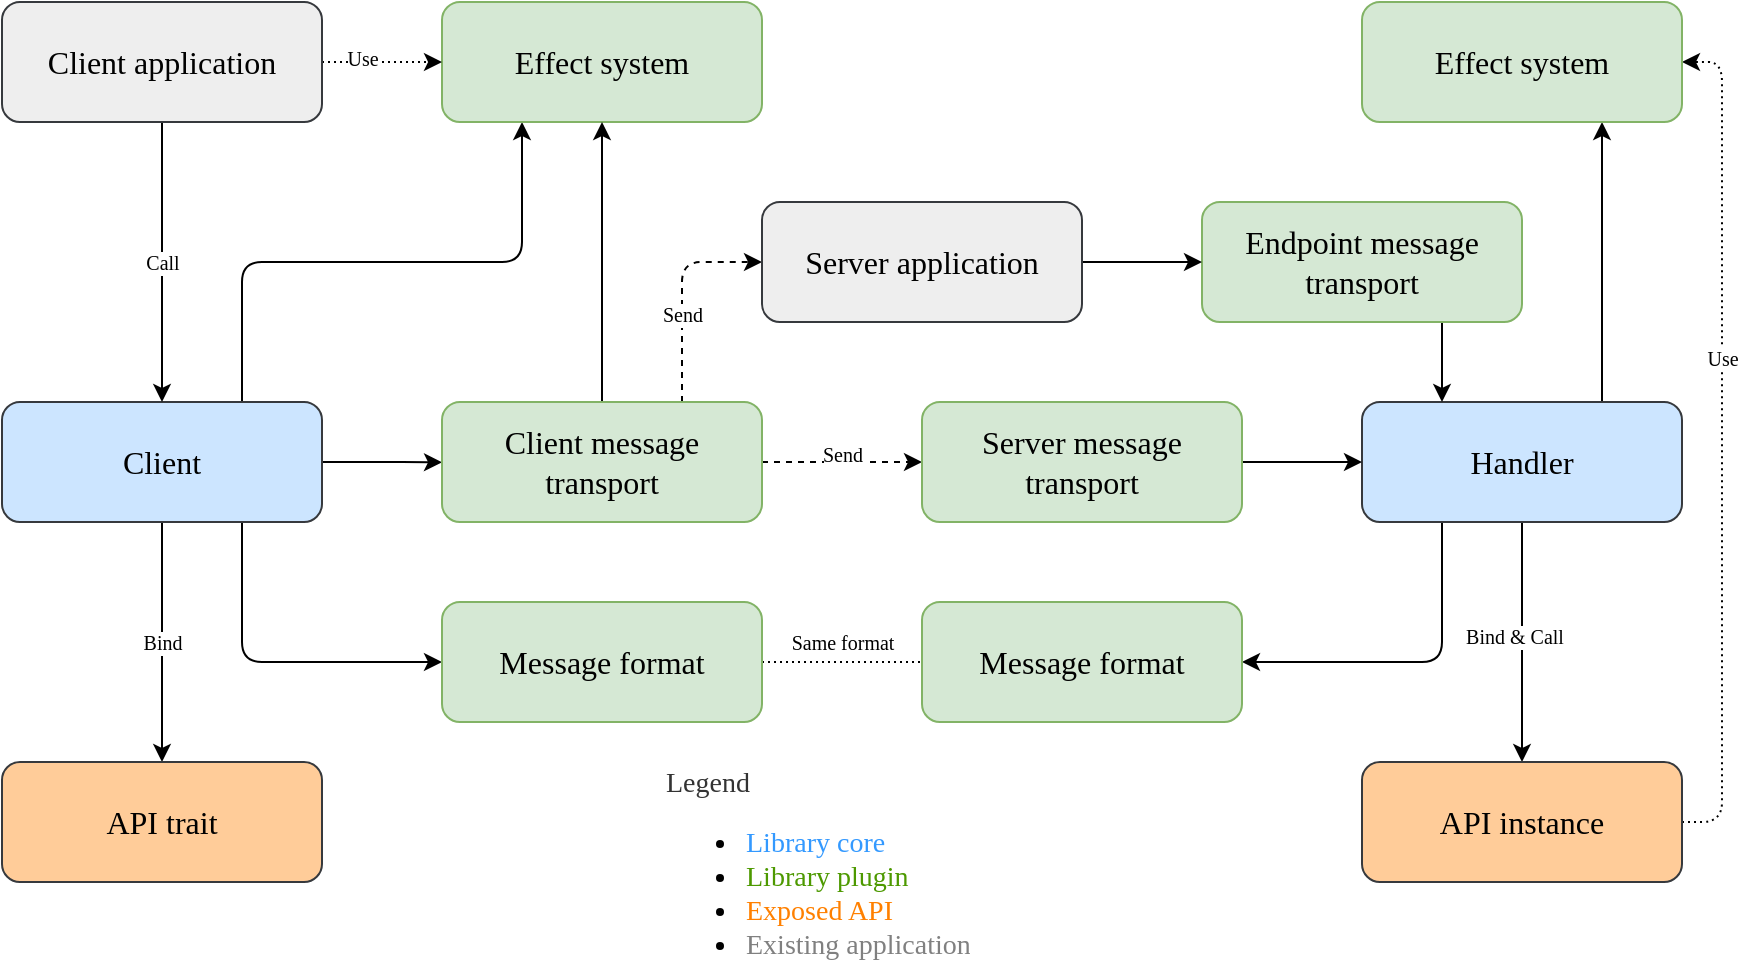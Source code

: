 <mxfile version="14.6.13" type="device"><diagram id="pAZn8SMdnCBxQi3O8JhO" name="Page-1"><mxGraphModel dx="1422" dy="832" grid="1" gridSize="10" guides="1" tooltips="1" connect="1" arrows="1" fold="1" page="1" pageScale="1" pageWidth="850" pageHeight="1100" math="0" shadow="0"><root><mxCell id="0"/><mxCell id="1" parent="0"/><mxCell id="24CM7QICUZKC2I2Vp8Kq-11" style="edgeStyle=orthogonalEdgeStyle;rounded=1;orthogonalLoop=1;jettySize=auto;html=1;exitX=0.75;exitY=1;exitDx=0;exitDy=0;entryX=0;entryY=0.5;entryDx=0;entryDy=0;fontFamily=Verdana;fontSize=16;" parent="1" source="24CM7QICUZKC2I2Vp8Kq-1" target="24CM7QICUZKC2I2Vp8Kq-6" edge="1"><mxGeometry relative="1" as="geometry"><Array as="points"><mxPoint x="220" y="390"/></Array></mxGeometry></mxCell><mxCell id="24CM7QICUZKC2I2Vp8Kq-13" style="edgeStyle=orthogonalEdgeStyle;rounded=1;orthogonalLoop=1;jettySize=auto;html=1;exitX=1;exitY=0.5;exitDx=0;exitDy=0;entryX=0;entryY=0.5;entryDx=0;entryDy=0;fontFamily=Verdana;fontSize=16;strokeColor=none;" parent="1" source="24CM7QICUZKC2I2Vp8Kq-1" target="24CM7QICUZKC2I2Vp8Kq-8" edge="1"><mxGeometry relative="1" as="geometry"/></mxCell><mxCell id="24CM7QICUZKC2I2Vp8Kq-20" style="edgeStyle=none;rounded=1;orthogonalLoop=1;jettySize=auto;html=1;exitX=0.5;exitY=1;exitDx=0;exitDy=0;fontFamily=Verdana;fontSize=16;strokeColor=none;" parent="1" source="24CM7QICUZKC2I2Vp8Kq-1" target="24CM7QICUZKC2I2Vp8Kq-18" edge="1"><mxGeometry relative="1" as="geometry"/></mxCell><mxCell id="24CM7QICUZKC2I2Vp8Kq-28" style="edgeStyle=orthogonalEdgeStyle;rounded=1;orthogonalLoop=1;jettySize=auto;html=1;exitX=0.75;exitY=0;exitDx=0;exitDy=0;entryX=0.25;entryY=1;entryDx=0;entryDy=0;fontFamily=Verdana;fontSize=16;" parent="1" source="24CM7QICUZKC2I2Vp8Kq-1" target="24CM7QICUZKC2I2Vp8Kq-3" edge="1"><mxGeometry relative="1" as="geometry"><Array as="points"><mxPoint x="220" y="190"/><mxPoint x="360" y="190"/></Array></mxGeometry></mxCell><mxCell id="24CM7QICUZKC2I2Vp8Kq-34" style="edgeStyle=orthogonalEdgeStyle;rounded=1;orthogonalLoop=1;jettySize=auto;html=1;exitX=1;exitY=0.5;exitDx=0;exitDy=0;fontFamily=Verdana;fontSize=16;strokeColor=#000000;" parent="1" source="24CM7QICUZKC2I2Vp8Kq-1" edge="1"><mxGeometry relative="1" as="geometry"><mxPoint x="320" y="290.138" as="targetPoint"/></mxGeometry></mxCell><mxCell id="24CM7QICUZKC2I2Vp8Kq-39" style="edgeStyle=orthogonalEdgeStyle;rounded=1;orthogonalLoop=1;jettySize=auto;html=1;exitX=0.5;exitY=1;exitDx=0;exitDy=0;entryX=0.5;entryY=0;entryDx=0;entryDy=0;fontFamily=Verdana;fontSize=16;strokeColor=#000000;" parent="1" source="24CM7QICUZKC2I2Vp8Kq-1" target="24CM7QICUZKC2I2Vp8Kq-18" edge="1"><mxGeometry relative="1" as="geometry"/></mxCell><mxCell id="24CM7QICUZKC2I2Vp8Kq-1" value="&lt;font style=&quot;font-size: 16px;&quot;&gt;Client&lt;/font&gt;" style="rounded=1;whiteSpace=wrap;html=1;fillColor=#cce5ff;strokeColor=#36393d;fontFamily=Verdana;fontSize=16;" parent="1" vertex="1"><mxGeometry x="100" y="260" width="160" height="60" as="geometry"/></mxCell><mxCell id="24CM7QICUZKC2I2Vp8Kq-21" style="edgeStyle=orthogonalEdgeStyle;rounded=1;orthogonalLoop=1;jettySize=auto;html=1;exitX=0.5;exitY=1;exitDx=0;exitDy=0;fontFamily=Verdana;fontSize=16;" parent="1" source="24CM7QICUZKC2I2Vp8Kq-2" target="24CM7QICUZKC2I2Vp8Kq-19" edge="1"><mxGeometry relative="1" as="geometry"/></mxCell><mxCell id="24CM7QICUZKC2I2Vp8Kq-49" style="edgeStyle=orthogonalEdgeStyle;rounded=1;orthogonalLoop=1;jettySize=auto;html=1;exitX=0.25;exitY=1;exitDx=0;exitDy=0;entryX=1;entryY=0.5;entryDx=0;entryDy=0;fontFamily=Verdana;fontSize=16;strokeColor=#000000;" parent="1" source="24CM7QICUZKC2I2Vp8Kq-2" target="24CM7QICUZKC2I2Vp8Kq-41" edge="1"><mxGeometry relative="1" as="geometry"><Array as="points"><mxPoint x="820" y="390"/></Array></mxGeometry></mxCell><mxCell id="24CM7QICUZKC2I2Vp8Kq-56" style="edgeStyle=orthogonalEdgeStyle;rounded=1;orthogonalLoop=1;jettySize=auto;html=1;exitX=0.75;exitY=0;exitDx=0;exitDy=0;entryX=0.75;entryY=1;entryDx=0;entryDy=0;fontFamily=Verdana;fontSize=16;strokeColor=#000000;" parent="1" source="24CM7QICUZKC2I2Vp8Kq-2" target="24CM7QICUZKC2I2Vp8Kq-35" edge="1"><mxGeometry relative="1" as="geometry"/></mxCell><mxCell id="24CM7QICUZKC2I2Vp8Kq-2" value="&lt;font style=&quot;font-size: 16px;&quot;&gt;Handler&lt;/font&gt;" style="rounded=1;whiteSpace=wrap;html=1;fillColor=#cce5ff;strokeColor=#36393d;fontFamily=Verdana;fontSize=16;" parent="1" vertex="1"><mxGeometry x="780" y="260" width="160" height="60" as="geometry"/></mxCell><mxCell id="24CM7QICUZKC2I2Vp8Kq-3" value="&lt;font style=&quot;font-size: 16px;&quot;&gt;Effect system&lt;/font&gt;" style="rounded=1;whiteSpace=wrap;html=1;fillColor=#d5e8d4;strokeColor=#82b366;fontFamily=Verdana;fontSize=16;verticalAlign=middle;" parent="1" vertex="1"><mxGeometry x="320" y="60" width="160" height="60" as="geometry"/></mxCell><mxCell id="24CM7QICUZKC2I2Vp8Kq-48" style="edgeStyle=orthogonalEdgeStyle;rounded=1;orthogonalLoop=1;jettySize=auto;html=1;exitX=1;exitY=0.5;exitDx=0;exitDy=0;entryX=0;entryY=0.5;entryDx=0;entryDy=0;fontFamily=Verdana;fontSize=16;strokeColor=#000000;dashed=1;dashPattern=1 2;endArrow=none;endFill=0;" parent="1" source="24CM7QICUZKC2I2Vp8Kq-6" target="24CM7QICUZKC2I2Vp8Kq-41" edge="1"><mxGeometry relative="1" as="geometry"/></mxCell><mxCell id="24CM7QICUZKC2I2Vp8Kq-63" value="Same format" style="edgeLabel;html=1;align=center;verticalAlign=middle;resizable=0;points=[];fontSize=10;fontFamily=Verdana;" parent="24CM7QICUZKC2I2Vp8Kq-48" vertex="1" connectable="0"><mxGeometry x="-0.284" y="-3" relative="1" as="geometry"><mxPoint x="11" y="-13" as="offset"/></mxGeometry></mxCell><mxCell id="24CM7QICUZKC2I2Vp8Kq-6" value="&lt;font style=&quot;font-size: 16px;&quot;&gt;Message format&lt;/font&gt;" style="rounded=1;whiteSpace=wrap;html=1;fillColor=#d5e8d4;strokeColor=#82b366;fontFamily=Verdana;fontSize=16;" parent="1" vertex="1"><mxGeometry x="320" y="360" width="160" height="60" as="geometry"/></mxCell><mxCell id="24CM7QICUZKC2I2Vp8Kq-25" style="edgeStyle=orthogonalEdgeStyle;rounded=1;orthogonalLoop=1;jettySize=auto;html=1;exitX=1;exitY=0.5;exitDx=0;exitDy=0;entryX=0;entryY=0.5;entryDx=0;entryDy=0;fontFamily=Verdana;fontSize=16;dashed=1;" parent="1" source="24CM7QICUZKC2I2Vp8Kq-8" target="24CM7QICUZKC2I2Vp8Kq-16" edge="1"><mxGeometry relative="1" as="geometry"/></mxCell><mxCell id="24CM7QICUZKC2I2Vp8Kq-31" style="edgeStyle=orthogonalEdgeStyle;rounded=1;orthogonalLoop=1;jettySize=auto;html=1;exitX=0.75;exitY=0;exitDx=0;exitDy=0;fontFamily=Verdana;fontSize=16;dashed=1;entryX=0;entryY=0.5;entryDx=0;entryDy=0;" parent="1" source="24CM7QICUZKC2I2Vp8Kq-8" target="24CM7QICUZKC2I2Vp8Kq-22" edge="1"><mxGeometry relative="1" as="geometry"><Array as="points"><mxPoint x="440" y="190"/></Array></mxGeometry></mxCell><mxCell id="24CM7QICUZKC2I2Vp8Kq-61" style="edgeStyle=orthogonalEdgeStyle;rounded=1;orthogonalLoop=1;jettySize=auto;html=1;exitX=0.5;exitY=0;exitDx=0;exitDy=0;entryX=0.5;entryY=1;entryDx=0;entryDy=0;fontFamily=Verdana;fontSize=16;strokeColor=#000000;" parent="1" source="24CM7QICUZKC2I2Vp8Kq-8" target="24CM7QICUZKC2I2Vp8Kq-3" edge="1"><mxGeometry relative="1" as="geometry"/></mxCell><mxCell id="24CM7QICUZKC2I2Vp8Kq-8" value="&lt;font style=&quot;font-size: 16px&quot;&gt;Client message transport&lt;/font&gt;" style="rounded=1;whiteSpace=wrap;html=1;fillColor=#d5e8d4;strokeColor=#82b366;fontFamily=Verdana;fontSize=16;" parent="1" vertex="1"><mxGeometry x="320" y="260" width="160" height="60" as="geometry"/></mxCell><mxCell id="24CM7QICUZKC2I2Vp8Kq-24" style="edgeStyle=orthogonalEdgeStyle;rounded=1;orthogonalLoop=1;jettySize=auto;html=1;exitX=1;exitY=0.5;exitDx=0;exitDy=0;fontFamily=Verdana;fontSize=16;" parent="1" source="24CM7QICUZKC2I2Vp8Kq-16" target="24CM7QICUZKC2I2Vp8Kq-2" edge="1"><mxGeometry relative="1" as="geometry"/></mxCell><mxCell id="24CM7QICUZKC2I2Vp8Kq-16" value="&lt;font style=&quot;font-size: 16px&quot;&gt;Server message transport&lt;/font&gt;" style="rounded=1;whiteSpace=wrap;html=1;fillColor=#d5e8d4;strokeColor=#82b366;fontFamily=Verdana;fontSize=16;" parent="1" vertex="1"><mxGeometry x="560" y="260" width="160" height="60" as="geometry"/></mxCell><mxCell id="24CM7QICUZKC2I2Vp8Kq-60" style="edgeStyle=orthogonalEdgeStyle;rounded=1;orthogonalLoop=1;jettySize=auto;html=1;exitX=0.75;exitY=1;exitDx=0;exitDy=0;entryX=0.25;entryY=0;entryDx=0;entryDy=0;fontFamily=Verdana;fontSize=16;strokeColor=#000000;" parent="1" source="24CM7QICUZKC2I2Vp8Kq-17" target="24CM7QICUZKC2I2Vp8Kq-2" edge="1"><mxGeometry relative="1" as="geometry"/></mxCell><mxCell id="24CM7QICUZKC2I2Vp8Kq-17" value="&lt;font style=&quot;font-size: 16px&quot;&gt;Endpoint message transport&lt;/font&gt;" style="rounded=1;whiteSpace=wrap;html=1;fillColor=#d5e8d4;strokeColor=#82b366;fontFamily=Verdana;fontSize=16;" parent="1" vertex="1"><mxGeometry x="700" y="160" width="160" height="60" as="geometry"/></mxCell><mxCell id="24CM7QICUZKC2I2Vp8Kq-18" value="&lt;font style=&quot;font-size: 16px&quot;&gt;API trait&lt;/font&gt;" style="rounded=1;whiteSpace=wrap;html=1;fillColor=#ffcc99;strokeColor=#36393d;fontFamily=Verdana;fontSize=16;" parent="1" vertex="1"><mxGeometry x="100" y="440" width="160" height="60" as="geometry"/></mxCell><mxCell id="24CM7QICUZKC2I2Vp8Kq-72" style="edgeStyle=orthogonalEdgeStyle;rounded=1;orthogonalLoop=1;jettySize=auto;html=1;exitX=1;exitY=0.5;exitDx=0;exitDy=0;entryX=1;entryY=0.5;entryDx=0;entryDy=0;dashed=1;dashPattern=1 2;fontFamily=Verdana;fontSize=10;strokeColor=#000000;" parent="1" source="24CM7QICUZKC2I2Vp8Kq-19" target="24CM7QICUZKC2I2Vp8Kq-35" edge="1"><mxGeometry relative="1" as="geometry"/></mxCell><mxCell id="24CM7QICUZKC2I2Vp8Kq-19" value="&lt;font style=&quot;font-size: 16px&quot;&gt;API instance&lt;/font&gt;" style="rounded=1;whiteSpace=wrap;html=1;fillColor=#ffcc99;strokeColor=#36393d;fontFamily=Verdana;fontSize=16;" parent="1" vertex="1"><mxGeometry x="780" y="440" width="160" height="60" as="geometry"/></mxCell><mxCell id="24CM7QICUZKC2I2Vp8Kq-57" style="edgeStyle=orthogonalEdgeStyle;rounded=1;orthogonalLoop=1;jettySize=auto;html=1;exitX=1;exitY=0.5;exitDx=0;exitDy=0;entryX=0;entryY=0.5;entryDx=0;entryDy=0;fontFamily=Verdana;fontSize=16;strokeColor=#000000;" parent="1" source="24CM7QICUZKC2I2Vp8Kq-22" target="24CM7QICUZKC2I2Vp8Kq-17" edge="1"><mxGeometry relative="1" as="geometry"/></mxCell><mxCell id="24CM7QICUZKC2I2Vp8Kq-22" value="&lt;font style=&quot;font-size: 16px&quot;&gt;Server application&lt;/font&gt;" style="rounded=1;whiteSpace=wrap;html=1;fillColor=#eeeeee;strokeColor=#36393d;fontFamily=Verdana;fontSize=16;" parent="1" vertex="1"><mxGeometry x="480" y="160" width="160" height="60" as="geometry"/></mxCell><mxCell id="24CM7QICUZKC2I2Vp8Kq-29" style="edgeStyle=orthogonalEdgeStyle;rounded=1;orthogonalLoop=1;jettySize=auto;html=1;exitX=0.5;exitY=1;exitDx=0;exitDy=0;fontFamily=Verdana;fontSize=16;" parent="1" source="24CM7QICUZKC2I2Vp8Kq-23" target="24CM7QICUZKC2I2Vp8Kq-1" edge="1"><mxGeometry relative="1" as="geometry"/></mxCell><mxCell id="24CM7QICUZKC2I2Vp8Kq-71" style="edgeStyle=orthogonalEdgeStyle;rounded=1;orthogonalLoop=1;jettySize=auto;html=1;exitX=1;exitY=0.5;exitDx=0;exitDy=0;entryX=0;entryY=0.5;entryDx=0;entryDy=0;fontFamily=Verdana;fontSize=10;strokeColor=#000000;dashed=1;dashPattern=1 2;" parent="1" source="24CM7QICUZKC2I2Vp8Kq-23" target="24CM7QICUZKC2I2Vp8Kq-3" edge="1"><mxGeometry relative="1" as="geometry"/></mxCell><mxCell id="24CM7QICUZKC2I2Vp8Kq-23" value="&lt;font style=&quot;font-size: 16px&quot;&gt;Client application&lt;/font&gt;" style="rounded=1;whiteSpace=wrap;html=1;fillColor=#eeeeee;strokeColor=#36393d;fontFamily=Verdana;fontSize=16;" parent="1" vertex="1"><mxGeometry x="100" y="60" width="160" height="60" as="geometry"/></mxCell><mxCell id="24CM7QICUZKC2I2Vp8Kq-35" value="&lt;font style=&quot;font-size: 16px;&quot;&gt;Effect system&lt;/font&gt;" style="rounded=1;whiteSpace=wrap;html=1;fillColor=#d5e8d4;strokeColor=#82b366;fontFamily=Verdana;fontSize=16;verticalAlign=middle;" parent="1" vertex="1"><mxGeometry x="780" y="60" width="160" height="60" as="geometry"/></mxCell><mxCell id="24CM7QICUZKC2I2Vp8Kq-41" value="&lt;font style=&quot;font-size: 16px;&quot;&gt;Message format&lt;/font&gt;" style="rounded=1;whiteSpace=wrap;html=1;fillColor=#d5e8d4;strokeColor=#82b366;fontFamily=Verdana;fontSize=16;" parent="1" vertex="1"><mxGeometry x="560" y="360" width="160" height="60" as="geometry"/></mxCell><mxCell id="24CM7QICUZKC2I2Vp8Kq-64" value="Bind" style="edgeLabel;html=1;align=center;verticalAlign=middle;resizable=0;points=[];fontSize=10;fontFamily=Verdana;" parent="1" vertex="1" connectable="0"><mxGeometry x="180" y="380" as="geometry"/></mxCell><mxCell id="24CM7QICUZKC2I2Vp8Kq-66" value="Bind &amp;amp; Call" style="edgeLabel;html=1;align=center;verticalAlign=middle;resizable=0;points=[];fontSize=10;fontFamily=Verdana;" parent="1" vertex="1" connectable="0"><mxGeometry x="870" y="370" as="geometry"><mxPoint x="-14" y="7" as="offset"/></mxGeometry></mxCell><mxCell id="24CM7QICUZKC2I2Vp8Kq-67" value="Call" style="edgeLabel;html=1;align=center;verticalAlign=middle;resizable=0;points=[];fontSize=10;fontFamily=Verdana;" parent="1" vertex="1" connectable="0"><mxGeometry x="180" y="190" as="geometry"/></mxCell><mxCell id="24CM7QICUZKC2I2Vp8Kq-68" value="Send" style="edgeLabel;html=1;align=center;verticalAlign=middle;resizable=0;points=[];fontSize=10;fontFamily=Verdana;" parent="1" vertex="1" connectable="0"><mxGeometry x="450" y="210" as="geometry"><mxPoint x="-10" y="6" as="offset"/></mxGeometry></mxCell><mxCell id="24CM7QICUZKC2I2Vp8Kq-70" value="Send" style="edgeLabel;html=1;align=center;verticalAlign=middle;resizable=0;points=[];fontSize=10;fontFamily=Verdana;" parent="1" vertex="1" connectable="0"><mxGeometry x="530" y="280" as="geometry"><mxPoint x="-10" y="6" as="offset"/></mxGeometry></mxCell><mxCell id="24CM7QICUZKC2I2Vp8Kq-74" value="Use" style="edgeLabel;html=1;align=center;verticalAlign=middle;resizable=0;points=[];fontSize=10;fontFamily=Verdana;" parent="1" vertex="1" connectable="0"><mxGeometry x="290" y="90" as="geometry"><mxPoint x="-10" y="-2" as="offset"/></mxGeometry></mxCell><mxCell id="24CM7QICUZKC2I2Vp8Kq-75" value="Use" style="edgeLabel;html=1;align=center;verticalAlign=middle;resizable=0;points=[];fontSize=10;fontFamily=Verdana;" parent="1" vertex="1" connectable="0"><mxGeometry x="970" y="240" as="geometry"><mxPoint x="-10" y="-2" as="offset"/></mxGeometry></mxCell><mxCell id="gqd9Gs8hmOqavoVtH0Ol-9" value="&lt;div style=&quot;font-size: 14px&quot;&gt;&lt;font color=&quot;#333333&quot; style=&quot;font-size: 14px&quot;&gt;Legend&lt;/font&gt;&lt;/div&gt;&lt;ul style=&quot;font-size: 14px&quot;&gt;&lt;li&gt;&lt;font style=&quot;font-size: 14px&quot; color=&quot;#3399ff&quot;&gt;Library core&lt;/font&gt;&lt;/li&gt;&lt;li&gt;&lt;font style=&quot;font-size: 14px&quot; color=&quot;#4d9900&quot;&gt;Library plugin&lt;/font&gt;&lt;/li&gt;&lt;li&gt;&lt;font color=&quot;#ff8000&quot; style=&quot;font-size: 14px&quot;&gt;Exposed API&lt;/font&gt;&lt;/li&gt;&lt;li&gt;&lt;font color=&quot;#808080&quot; style=&quot;font-size: 14px&quot;&gt;Existing application&lt;/font&gt;&lt;/li&gt;&lt;/ul&gt;" style="text;strokeColor=none;fillColor=none;html=1;whiteSpace=wrap;verticalAlign=middle;overflow=hidden;fontFamily=Verdana;fontSize=12;align=left;" parent="1" vertex="1"><mxGeometry x="430" y="440" width="210" height="100" as="geometry"/></mxCell></root></mxGraphModel></diagram></mxfile>
